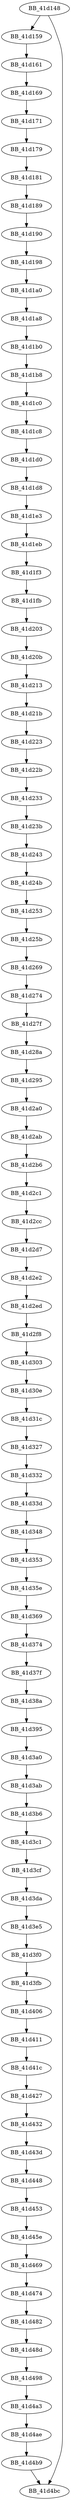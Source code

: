 DiGraph ___free_lc_time{
BB_41d148->BB_41d159
BB_41d148->BB_41d4bc
BB_41d159->BB_41d161
BB_41d161->BB_41d169
BB_41d169->BB_41d171
BB_41d171->BB_41d179
BB_41d179->BB_41d181
BB_41d181->BB_41d189
BB_41d189->BB_41d190
BB_41d190->BB_41d198
BB_41d198->BB_41d1a0
BB_41d1a0->BB_41d1a8
BB_41d1a8->BB_41d1b0
BB_41d1b0->BB_41d1b8
BB_41d1b8->BB_41d1c0
BB_41d1c0->BB_41d1c8
BB_41d1c8->BB_41d1d0
BB_41d1d0->BB_41d1d8
BB_41d1d8->BB_41d1e3
BB_41d1e3->BB_41d1eb
BB_41d1eb->BB_41d1f3
BB_41d1f3->BB_41d1fb
BB_41d1fb->BB_41d203
BB_41d203->BB_41d20b
BB_41d20b->BB_41d213
BB_41d213->BB_41d21b
BB_41d21b->BB_41d223
BB_41d223->BB_41d22b
BB_41d22b->BB_41d233
BB_41d233->BB_41d23b
BB_41d23b->BB_41d243
BB_41d243->BB_41d24b
BB_41d24b->BB_41d253
BB_41d253->BB_41d25b
BB_41d25b->BB_41d269
BB_41d269->BB_41d274
BB_41d274->BB_41d27f
BB_41d27f->BB_41d28a
BB_41d28a->BB_41d295
BB_41d295->BB_41d2a0
BB_41d2a0->BB_41d2ab
BB_41d2ab->BB_41d2b6
BB_41d2b6->BB_41d2c1
BB_41d2c1->BB_41d2cc
BB_41d2cc->BB_41d2d7
BB_41d2d7->BB_41d2e2
BB_41d2e2->BB_41d2ed
BB_41d2ed->BB_41d2f8
BB_41d2f8->BB_41d303
BB_41d303->BB_41d30e
BB_41d30e->BB_41d31c
BB_41d31c->BB_41d327
BB_41d327->BB_41d332
BB_41d332->BB_41d33d
BB_41d33d->BB_41d348
BB_41d348->BB_41d353
BB_41d353->BB_41d35e
BB_41d35e->BB_41d369
BB_41d369->BB_41d374
BB_41d374->BB_41d37f
BB_41d37f->BB_41d38a
BB_41d38a->BB_41d395
BB_41d395->BB_41d3a0
BB_41d3a0->BB_41d3ab
BB_41d3ab->BB_41d3b6
BB_41d3b6->BB_41d3c1
BB_41d3c1->BB_41d3cf
BB_41d3cf->BB_41d3da
BB_41d3da->BB_41d3e5
BB_41d3e5->BB_41d3f0
BB_41d3f0->BB_41d3fb
BB_41d3fb->BB_41d406
BB_41d406->BB_41d411
BB_41d411->BB_41d41c
BB_41d41c->BB_41d427
BB_41d427->BB_41d432
BB_41d432->BB_41d43d
BB_41d43d->BB_41d448
BB_41d448->BB_41d453
BB_41d453->BB_41d45e
BB_41d45e->BB_41d469
BB_41d469->BB_41d474
BB_41d474->BB_41d482
BB_41d482->BB_41d48d
BB_41d48d->BB_41d498
BB_41d498->BB_41d4a3
BB_41d4a3->BB_41d4ae
BB_41d4ae->BB_41d4b9
BB_41d4b9->BB_41d4bc
}
